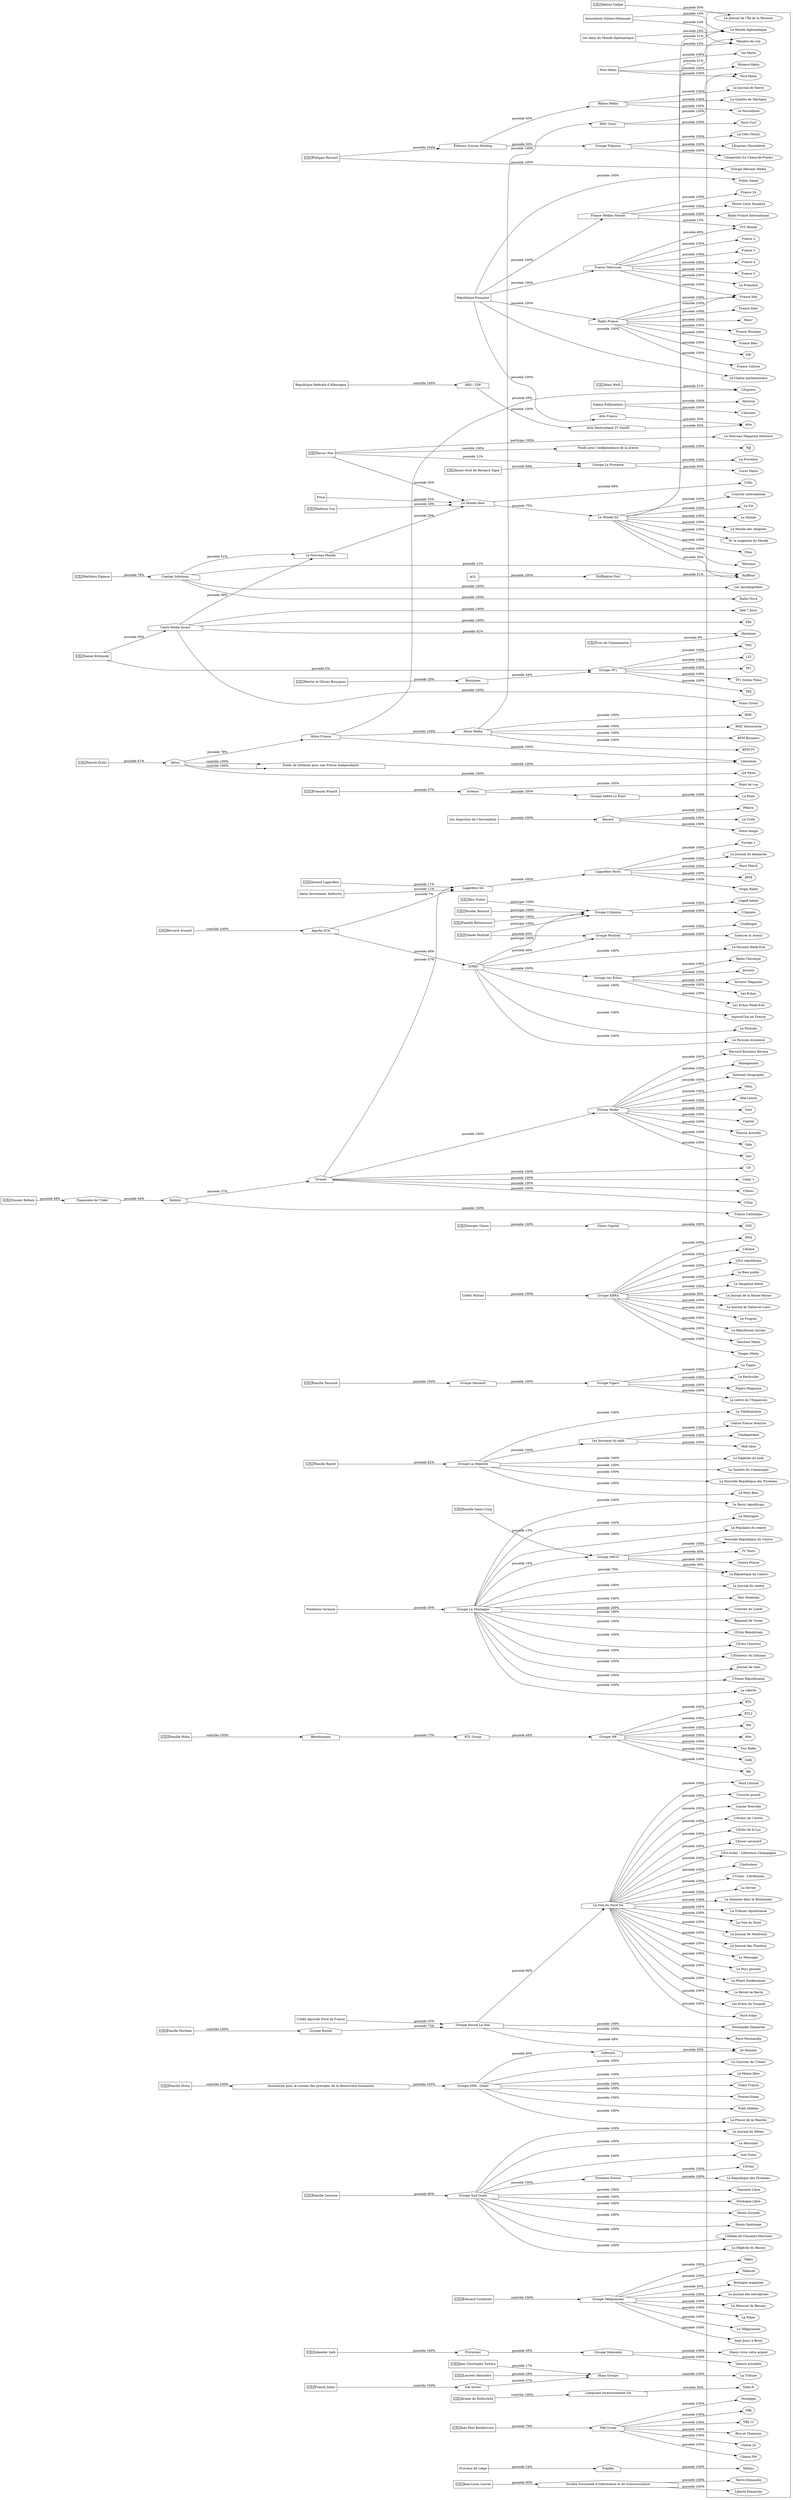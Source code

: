 digraph {
  rankdir=LR;
  subgraph roots {
    
      "abdoul-cadjee-305"[label="🧑‍💼Abdoul Cadjee" shape=box]
    
      "alain-weill-324"[label="🧑‍💼Alain Weill" shape=box]
    
      "aol-27"[label="AOL" shape=box]
    
      "ariane-de-rothschild-307"[label="🧑‍💼Ariane de Rothschild" shape=box]
    
      "arnaud-lagardere-67"[label="🧑‍💼Arnaud Lagardère" shape=box]
    
      "association-guenter-holzmann-34"[label="Association Günter-Holzmann" shape=box]
    
      "ayant-droit-de-bernard-tapie-276"[label="🧑‍💼Ayant droit de Bernard Tapie" shape=box]
    
      "bernard-arnault-42"[label="🧑‍💼Bernard Arnault" shape=box]
    
      "claude-perdriel-1"[label="🧑‍💼Claude Perdriel" shape=box]
    
      "credit-agricole-nord-de-france-172"[label="Crédit Agricole Nord de France" shape=box]
    
      "credit-mutuel-207"[label="Crédit Mutuel" shape=box]
    
      "daniel-kretinsky-92"[label="🧑‍💼Daniel Křetínský" shape=box]
    
      "edouard-coudurier-266"[label="🧑‍💼Édouard Coudurier" shape=box]
    
      "famille-baylet-241"[label="🧑‍💼Famille Baylet" shape=box]
    
      "famille-bettencourt-54"[label="🧑‍💼Famille Bettencourt" shape=box]
    
      "famille-dassault-35"[label="🧑‍💼Famille Dassault" shape=box]
    
      "famille-hurbain-171"[label="🧑‍💼Famille Hurbain" shape=box]
    
      "famille-hutin-170"[label="🧑‍💼Famille Hutin" shape=box]
    
      "famille-lemoine-252"[label="🧑‍💼Famille Lemoine" shape=box]
    
      "famille-mohn-102"[label="🧑‍💼Famille Mohn" shape=box]
    
      "famille-saint-cricq-221"[label="🧑‍💼Famille Saint-Cricq" shape=box]
    
      "fondation-varenne-220"[label="Fondation Varenne" shape=box]
    
      "franck-julien-314"[label="🧑‍💼Franck Julien" shape=box]
    
      "francois-pinault-95"[label="🧑‍💼François Pinault" shape=box]
    
      "georges-ghosn-117"[label="🧑‍💼Georges Ghosn" shape=box]
    
      "iskandar-safa-86"[label="🧑‍💼Iskandar Safa" shape=box]
    
      "jean-christophe-tortora-316"[label="🧑‍💼Jean Christophe Tortora" shape=box]
    
      "jean-louis-louvel-284"[label="🧑‍💼Jean-Louis Louvel" shape=box]
    
      "jean-paul-baudecroux-162"[label="🧑‍💼Jean-Paul Baudecroux" shape=box]
    
      "ken-fisher-326"[label="🧑‍💼Ken Fisher" shape=box]
    
      "laurent-alexandre-317"[label="🧑‍💼Laurent Alexandre" shape=box]
    
      "les-amis-du-monde-diplomatique-33"[label="Les Amis du Monde diplomatique" shape=box]
    
      "les-augustins-de-l-assomption-157"[label="Les Augustins de l’Assomption" shape=box]
    
      "madison-cox-323"[label="🧑‍💼Madison Cox" shape=box]
    
      "martin-et-olivier-bouygues-120"[label="🧑‍💼Martin et Olivier Bouygues" shape=box]
    
      "matthieu-pigasse-11"[label="🧑‍💼Matthieu Pigasse" shape=box]
    
      "nice-matin-328"[label="Nice-Matin" shape=box]
    
      "nicolas-beytout-55"[label="🧑‍💼Nicolas Beytout" shape=box]
    
      "patrick-drahi-56"[label="🧑‍💼Patrick Drahi" shape=box]
    
      "philippe-hersant-292"[label="🧑‍💼Philippe Hersant" shape=box]
    
      "prisa-9"[label="Prisa" shape=box]
    
      "province-de-liege-279"[label="Province de Liège" shape=box]
    
      "qatar-investment-authority-68"[label="Qatar Investment Authority" shape=box]
    
      "republique-federale-d-allemagne-129"[label="République fédérale d’Allemagne" shape=box]
    
      "republique-francaise-128"[label="République française" shape=box]
    
      "sophia-publications-2"[label="Sophia Publications" shape=box]
    
      "vincent-bollore-77"[label="🧑‍💼Vincent Bolloré" shape=box]
    
      "xavier-niel-10"[label="🧑‍💼Xavier Niel" shape=box]
    
      "yves-de-chaisemartin-91"[label="🧑‍💼Yves de Chaisemartin" shape=box]
    
  }

  
    "agache-sca-348"[label="Agache SCA" shape=house]
  
    "altice-57"[label="Altice" shape=house]
  
    "altice-france-58"[label="Altice France" shape=house]
  
    "altice-media-61"[label="Altice Média" shape=house]
  
    "ard-zdf-155"[label="ARD / ZDF" shape=house]
  
    "arte-deutschland-tv-gmbh-156"[label="Arte Deutschland TV GmbH" shape=house]
  
    "arte-france-136"[label="Arte France" shape=house]
  
    "artemis-96"[label="Artémis" shape=house]
  
    "association-pour-le-soutien-des-principes-de-la-democratie-humaniste-173"[label="Association pour le soutien des principes de la démocratie humaniste" shape=house]
  
    "bayard-158"[label="Bayard" shape=house]
  
    "bertelsmann-103"[label="Bertelsmann" shape=house]
  
    "bollore-79"[label="Bolloré" shape=house]
  
    "bouygues-121"[label="Bouygues" shape=house]
  
    "combat-solutions-12"[label="Combat Solutions" shape=house]
  
    "czech-media-invest-93"[label="Czech Media Invest" shape=house]
  
    "edi-invest-315"[label="Edi Invest" shape=house]
  
    "editions-suisses-holding-293"[label="Éditions Suisses Holding" shape=house]
  
    "financiere-de-l-odet-78"[label="Financière de l’Odet" shape=house]
  
    "fonds-de-dotation-pour-une-presse-independante-329"[label="Fonds de Dotation pour une Presse Indépendante" shape=house]
  
    "fonds-pour-l-independance-de-la-presse-342"[label="Fonds pour l&#39;indépendance de la presse" shape=house]
  
    "france-medias-monde-133"[label="France Médias Monde" shape=house]
  
    "france-television-134"[label="France Télévision" shape=house]
  
    "ghosn-capital-118"[label="Ghosn Capital" shape=house]
  
    "groupe-dassault-36"[label="Groupe Dassault" shape=house]
  
    "groupe-ebra-208"[label="Groupe EBRA" shape=house]
  
    "groupe-figaro-37"[label="Groupe Figaro" shape=house]
  
    "groupe-filanosa-295"[label="Groupe Filanosa" shape=house]
  
    "groupe-l-opinion-325"[label="Groupe L’Opinion" shape=house]
  
    "groupe-la-depeche-242"[label="Groupe La Dépêche" shape=house]
  
    "groupe-la-montagne-222"[label="Groupe La Montagne" shape=house]
  
    "groupe-la-provence-280"[label="Groupe La Provence" shape=house]
  
    "groupe-les-echos-48"[label="Groupe Les Échos" shape=house]
  
    "groupe-m6-110"[label="Groupe M6" shape=house]
  
    "groupe-nrco-237"[label="Groupe NRCO" shape=house]
  
    "groupe-perdriel-3"[label="Groupe Perdriel" shape=house]
  
    "groupe-rossel-183"[label="Groupe Rossel" shape=house]
  
    "groupe-rossel-la-voix-184"[label="Groupe Rossel La Voix" shape=house]
  
    "groupe-sebdo-le-point-97"[label="Groupe Sebdo-Le Point" shape=house]
  
    "groupe-sipa-ouest-174"[label="Groupe SIPA - Ouest" shape=house]
  
    "groupe-sud-ouest-253"[label="Groupe Sud Ouest" shape=house]
  
    "groupe-telegramme-267"[label="Groupe Télégramme" shape=house]
  
    "groupe-tf1-122"[label="Groupe TF1" shape=house]
  
    "groupe-valmonde-88"[label="Groupe Valmonde" shape=house]
  
    "hima-groupe-318"[label="Hima Groupe" shape=house]
  
    "huffington-post-28"[label="Huffington Post" shape=house]
  
    "la-voix-du-nord-sa-185"[label="La Voix du Nord SA" shape=house]
  
    "lagardere-news-70"[label="Lagardère News" shape=house]
  
    "lagardere-sa-69"[label="Lagardère SA" shape=house]
  
    "lampsane-investissement-sa-308"[label="Lampsane Investissement SA" shape=house]
  
    "le-monde-libre-14"[label="Le Monde libre" shape=house]
  
    "le-monde-sa-15"[label="Le Monde SA" shape=house]
  
    "le-nouveau-monde-13"[label="Le Nouveau Monde" shape=house]
  
    "les-journaux-du-midi-248"[label="Les Journaux du midi" shape=house]
  
    "lvmh-43"[label="LVMH" shape=house]
  
    "nrj-group-163"[label="NRJ Group" shape=house]
  
    "prisma-media-106"[label="Prisma Media" shape=house]
  
    "privinvest-87"[label="Privinvest" shape=house]
  
    "publifin-278"[label="Publifin" shape=house]
  
    "pyrenees-presse-263"[label="Pyrénées Presse" shape=house]
  
    "radio-france-135"[label="Radio France" shape=house]
  
    "rhone-media-296"[label="Rhône Média" shape=house]
  
    "rmc-story-327"[label="RMC Story" shape=house]
  
    "rtl-group-105"[label="RTL Group" shape=house]
  
    "societe-normande-d-information-et-de-communication-285"[label="Société Normande d’Information et de Communication" shape=house]
  
    "sofiouest-181"[label="Sofiouest" shape=house]
  
    "vivendi-81"[label="Vivendi" shape=house]
  

  subgraph clusterLeaves {
    
      "20-minutes-182"[label="20 Minutes"]
    
      "6ter-113"[label="6ter"]
    
      "arte-154"[label="Arte"]
    
      "aujourd-hui-en-france-47"[label="Aujourd’hui en France"]
    
      "bfm-business-65"[label="BFM Business"]
    
      "bfm-tv-62"[label="BFM TV"]
    
      "bretagne-magazine-275"[label="Bretagne magazine"]
    
      "c8-83"[label="C8"]
    
      "canal-82"[label="Canal +"]
    
      "capital-107"[label="Capital"]
    
      "centre-presse-239"[label="Centre Presse"]
    
      "centre-presse-aveyron-251"[label="Centre Presse Aveyron"]
    
      "challenges-6"[label="Challenges"]
    
      "charente-libre-255"[label="Charente Libre"]
    
      "cherie-25-165"[label="Chérie 25"]
    
      "cherie-fm-168"[label="Chérie FM"]
    
      "cnews-84"[label="CNews"]
    
      "corse-matin-282"[label="Corse Matin"]
    
      "courrier-du-loiret-229"[label="Courrier du Loiret"]
    
      "courrier-international-21"[label="Courrier international"]
    
      "courrier-picard-189"[label="Courrier picard"]
    
      "cstar-85"[label="CStar"]
    
      "dna-211"[label="DNA"]
    
      "dordogne-libre-256"[label="Dordogne Libre"]
    
      "elle-321"[label="Elle"]
    
      "europe-1-74"[label="Europe 1"]
    
      "femme-actuelle-338"[label="Femme Actuelle"]
    
      "figaro-magazine-39"[label="Figaro Magazine"]
    
      "fip-150"[label="FIP"]
    
      "franc-tireur-346"[label="Franc-Tireur"]
    
      "france-2-141"[label="France 2"]
    
      "france-24-139"[label="France 24"]
    
      "france-3-142"[label="France 3"]
    
      "france-4-144"[label="France 4"]
    
      "france-5-143"[label="France 5"]
    
      "france-bleu-151"[label="France Bleu"]
    
      "france-catholique-345"[label="France Catholique"]
    
      "france-culture-149"[label="France Culture"]
    
      "france-info-152"[label="France Info"]
    
      "france-inter-147"[label="France Inter"]
    
      "france-musique-148"[label="France Musique"]
    
      "fun-radio-116"[label="Fun Radio"]
    
      "gala-336"[label="Gala"]
    
      "geo-340"[label="Geo"]
    
      "groupe-hersant-media-294"[label="Groupe Hersant Média"]
    
      "gulli-73"[label="Gulli"]
    
      "harvard-business-review-109"[label="Harvard Business Review"]
    
      "haute-gironde-258"[label="Haute Gironde"]
    
      "haute-saintonge-257"[label="Haute Saintonge"]
    
      "havre-dimanche-290"[label="Havre Dimanche"]
    
      "historia-5"[label="Historia"]
    
      "huffpost-26"[label="HuffPost"]
    
      "i24-news-320"[label="i24 News"]
    
      "investir-50"[label="Investir"]
    
      "investir-magazine-51"[label="Investir Magazine"]
    
      "journal-de-gien-235"[label="Journal de Gien"]
    
      "l-agefi-hebdo-101"[label="L’Agefi hebdo"]
    
      "l-aisne-nouvelle-190"[label="L’aisne Nouvelle"]
    
      "l-alsace-213"[label="L’Alsace"]
    
      "l-avenir-de-l-artois-193"[label="L’Avenir de l’Artois"]
    
      "l-echo-charitois-232"[label="L’Echo Charitois"]
    
      "l-echo-de-la-lys-206"[label="L’Echo de la Lys"]
    
      "l-echo-republicain-228"[label="L’Echo Républicain"]
    
      "l-eclair-265"[label="L’Eclair"]
    
      "l-eclaireur-du-gatinais-230"[label="L’Eclaireur du Gâtinais"]
    
      "l-essor-savoyard-197"[label="L’Essor savoyard"]
    
      "l-est-republicain-209"[label="L’Est républicain"]
    
      "l-est-eclair-liberation-champagne-192"[label="L’Est-éclair - Libération Champagne"]
    
      "l-express-59"[label="L’Express"]
    
      "l-express-neuchatel-298"[label="L’Express (Neuchâtel)"]
    
      "l-hebdo-de-charente-maritime-260"[label="L’Hebdo de Charente-Maritime"]
    
      "l-histoire-4"[label="L’histoire"]
    
      "l-impartial-la-chaux-de-fonds-299"[label="L’Impartial (La Chaux-de-Fonds)"]
    
      "l-independant-250"[label="L’Indépendant"]
    
      "l-indicateur-205"[label="L’indicateur"]
    
      "l-obs-16"[label="L’Obs"]
    
      "l-opinion-8"[label="L’Opinion"]
    
      "l-union-l-ardennais-191"[label="L’Union - L’Ardennais"]
    
      "l-yonne-republicaine-227"[label="L’Yonne Républicaine"]
    
      "la-chaine-parlementaire-131"[label="La Chaîne parlementaire"]
    
      "la-cote-nyon-297"[label="La Côte (Nyon)"]
    
      "la-croix-159"[label="La Croix"]
    
      "la-depeche-du-bassin-261"[label="La Dépêche du Bassin"]
    
      "la-depeche-du-midi-243"[label="La Dépêche du midi"]
    
      "la-gazette-de-martigny-301"[label="La Gazette de Martigny"]
    
      "la-gazette-du-comminges-247"[label="La Gazette du Comminges"]
    
      "la-lettre-de-l-expansion-41"[label="La Lettre de l’Expansion"]
    
      "la-liberte-234"[label="La Liberté"]
    
      "la-montagne-223"[label="La Montagne"]
    
      "la-nouvelle-republique-des-pyrenees-245"[label="La Nouvelle République des Pyrénées"]
    
      "la-premiere-344"[label="La Première"]
    
      "la-presse-de-la-manche-179"[label="La Presse de la Manche"]
    
      "la-provence-283"[label="La Provence"]
    
      "la-republique-des-pyrenees-264"[label="La République des Pyrénées"]
    
      "la-republique-du-centre-236"[label="La République du Centre"]
    
      "la-savoie-200"[label="La Savoie"]
    
      "la-semaine-dans-le-boulonnais-202"[label="La Semaine dans le Boulonnais"]
    
      "la-tribune-319"[label="La Tribune"]
    
      "la-tribune-republicaine-199"[label="La Tribune républicaine"]
    
      "la-vie-23"[label="La Vie"]
    
      "la-voix-du-nord-186"[label="La Voix du Nord"]
    
      "lci-125"[label="LCI"]
    
      "le-berry-republicain-226"[label="Le Berry républicain"]
    
      "le-bien-public-214"[label="Le Bien public"]
    
      "le-courrier-de-l-ouest-176"[label="Le Courrier de l’Ouest"]
    
      "le-dauphine-libere-217"[label="Le Dauphiné libéré"]
    
      "le-figaro-38"[label="Le Figaro"]
    
      "le-journal-de-l-ile-de-la-reunion-306"[label="Le Journal de l’Île de la Réunion"]
    
      "le-journal-de-la-haute-marne-219"[label="Le Journal de la Haute-Marne"]
    
      "le-journal-de-montreuil-204"[label="Le Journal de Montreuil"]
    
      "le-journal-de-saone-et-loire-215"[label="Le Journal de Saône-et-Loire"]
    
      "le-journal-de-sierre-302"[label="Le Journal de Sierre"]
    
      "le-journal-des-entreprises-274"[label="Le Journal des entreprises"]
    
      "le-journal-des-flandres-195"[label="Le Journal des Flandres"]
    
      "le-journal-du-centre-225"[label="Le Journal du centre"]
    
      "le-journal-du-dimanche-71"[label="Le Journal du dimanche"]
    
      "le-journal-du-medoc-262"[label="Le Journal du Médoc"]
    
      "le-maine-libre-177"[label="Le Maine libre"]
    
      "le-mensuel-de-rennes-272"[label="Le Mensuel de Rennes"]
    
      "le-messager-196"[label="Le Messager"]
    
      "le-monde-19"[label="Le Monde"]
    
      "le-monde-des-religions-22"[label="Le Monde des religions"]
    
      "le-monde-diplomatique-24"[label="Le Monde diplomatique"]
    
      "le-nouveau-magazine-litteraire-322"[label="Le Nouveau Magazine littéraire"]
    
      "le-nouvelliste-300"[label="Le Nouvelliste"]
    
      "le-parisien-44"[label="Le Parisien"]
    
      "le-parisien-economie-46"[label="Le Parisien économie"]
    
      "le-parisien-week-end-45"[label="Le Parisien Week-End"]
    
      "le-particulier-40"[label="Le Particulier"]
    
      "le-pays-gessien-198"[label="Le Pays gessien"]
    
      "le-petit-bleu-244"[label="Le Petit Bleu"]
    
      "le-phare-dunkerquois-201"[label="Le Phare Dunkerquois"]
    
      "le-poher-269"[label="Le Poher"]
    
      "le-point-100"[label="Le Point"]
    
      "le-populaire-du-centre-224"[label="Le Populaire du centre"]
    
      "le-progres-216"[label="Le Progrès"]
    
      "le-republicain-lorrain-210"[label="Le Républicain lorrain"]
    
      "le-resistant-259"[label="Le Résistant"]
    
      "le-reveil-de-berck-203"[label="Le Réveil de Berck"]
    
      "le-telegramme-268"[label="Le Télégramme"]
    
      "le-villefranchois-246"[label="Le Villefranchois"]
    
      "les-echos-49"[label="Les Échos"]
    
      "les-echos-du-touquet-194"[label="Les Echos du Touquet"]
    
      "les-echos-week-end-52"[label="Les Échos Week-End"]
    
      "les-inrockuptibles-31"[label="Les Inrockuptibles"]
    
      "liberation-60"[label="Libération"]
    
      "liberte-dimanche-289"[label="Liberté Dimanche"]
    
      "m-le-magazine-du-monde-18"[label="M, le magazine du Monde"]
    
      "m6-111"[label="M6"]
    
      "management-108"[label="Management"]
    
      "maniere-de-voir-25"[label="Manière de voir"]
    
      "marianne-94"[label="Marianne"]
    
      "midi-libre-249"[label="Midi libre"]
    
      "mieux-vivre-votre-argent-90"[label="Mieux vivre votre argent"]
    
      "monaco-matin-333"[label="Monaco-Matin"]
    
      "monte-carlo-doualiya-137"[label="Monte Carlo Doualiya"]
    
      "mouv-153"[label="Mouv’"]
    
      "national-geographic-339"[label="National Geographic"]
    
      "neon-347"[label="Néon"]
    
      "nethys-277"[label="Nethys"]
    
      "nice-matin-281"[label="Nice-Matin"]
    
      "njj-334"[label="NJJ"]
    
      "nord-eclair-187"[label="Nord éclair"]
    
      "nord-littoral-188"[label="Nord Littoral"]
    
      "normandie-dimanche-291"[label="Normandie Dimanche"]
    
      "nostalgie-169"[label="Nostalgie"]
    
      "notre-temps-161"[label="Notre temps"]
    
      "nouvelle-republique-du-centre-238"[label="Nouvelle République du Centre"]
    
      "nrj-166"[label="NRJ"]
    
      "nrj-12-164"[label="NRJ 12"]
    
      "ouest-france-175"[label="Ouest France"]
    
      "paris-match-72"[label="Paris Match"]
    
      "paris-normandie-286"[label="Paris-Normandie"]
    
      "paris-turf-341"[label="Paris-Turf"]
    
      "pays-roannais-233"[label="Pays Roannais"]
    
      "pelerin-160"[label="Pèlerin"]
    
      "point-de-vue-99"[label="Point de vue"]
    
      "presse-ocean-178"[label="Presse-Océan"]
    
      "prier-17"[label="Prier"]
    
      "publi-hebdos-180"[label="Publi Hebdos"]
    
      "public-senat-132"[label="Public Sénat"]
    
      "radio-classique-53"[label="Radio Classique"]
    
      "radio-france-international-138"[label="Radio France International"]
    
      "radio-nova-30"[label="Radio Nova"]
    
      "regional-de-cosne-231"[label="Régional de Cosne"]
    
      "rfm-75"[label="RFM"]
    
      "rire-et-chansons-167"[label="Rire et Chansons"]
    
      "rmc-64"[label="RMC"]
    
      "rmc-decouverte-63"[label="RMC Découverte"]
    
      "rtl-114"[label="RTL"]
    
      "rtl2-115"[label="RTL2"]
    
      "sciences-and-avenir-7"[label="Sciences &amp; Avenir"]
    
      "sept-jours-a-brest-273"[label="Sept Jours à Brest"]
    
      "slate-fr-309"[label="Slate.fr"]
    
      "sud-ouest-254"[label="Sud Ouest"]
    
      "tebeo-270"[label="Tébéo"]
    
      "tebesud-271"[label="Tébésud"]
    
      "tele-7-jours-343"[label="Télé 7 Jours"]
    
      "tele-loisirs-335"[label="Télé-Loisirs"]
    
      "telerama-20"[label="Télérama"]
    
      "tf1-123"[label="TF1"]
    
      "tf1-series-films-126"[label="TF1 Séries Films"]
    
      "tfx-124"[label="TFX"]
    
      "tmc-127"[label="TMC"]
    
      "tv-tours-240"[label="TV Tours"]
    
      "tv5-monde-140"[label="TV5 Monde"]
    
      "valeurs-actuelles-89"[label="Valeurs actuelles"]
    
      "var-matin-332"[label="Var-Matin"]
    
      "vaucluse-matin-218"[label="Vaucluse Matin"]
    
      "virgin-radio-76"[label="Virgin Radio"]
    
      "voici-337"[label="Voici"]
    
      "vosges-matin-212"[label="Vosges Matin"]
    
      "vsd-119"[label="VSD"]
    
      "w9-112"[label="W9"]
    
  }

  
    "claude-perdriel-1" -> "groupe-perdriel-3" [
      label="possède 60%"
    ]
  
    "claude-perdriel-1" -> "groupe-l-opinion-325" [
      label="participe 100%"
    ]
  
    "sophia-publications-2" -> "historia-5" [
      label="possède 100%"
    ]
  
    "sophia-publications-2" -> "l-histoire-4" [
      label="possède 100%"
    ]
  
    "groupe-perdriel-3" -> "challenges-6" [
      label="possède 100%"
    ]
  
    "groupe-perdriel-3" -> "sciences-and-avenir-7" [
      label="possède 100%"
    ]
  
    "prisa-9" -> "le-monde-libre-14" [
      label="possède 20%"
    ]
  
    "xavier-niel-10" -> "groupe-la-provence-280" [
      label="possède 11%"
    ]
  
    "xavier-niel-10" -> "le-monde-libre-14" [
      label="possède 26%"
    ]
  
    "xavier-niel-10" -> "le-nouveau-magazine-litteraire-322" [
      label="participe 100%"
    ]
  
    "xavier-niel-10" -> "fonds-pour-l-independance-de-la-presse-342" [
      label="contrôle 100%"
    ]
  
    "fonds-pour-l-independance-de-la-presse-342" -> "njj-334" [
      label="possède 100%"
    ]
  
    "matthieu-pigasse-11" -> "combat-solutions-12" [
      label="possède 78%"
    ]
  
    "combat-solutions-12" -> "huffpost-26" [
      label="possède 11%"
    ]
  
    "combat-solutions-12" -> "le-nouveau-monde-13" [
      label="possède 51%"
    ]
  
    "combat-solutions-12" -> "les-inrockuptibles-31" [
      label="possède 100%"
    ]
  
    "combat-solutions-12" -> "radio-nova-30" [
      label="possède 100%"
    ]
  
    "le-nouveau-monde-13" -> "le-monde-libre-14" [
      label="possède 26%"
    ]
  
    "le-monde-libre-14" -> "l-obs-16" [
      label="possède 99%"
    ]
  
    "le-monde-libre-14" -> "le-monde-sa-15" [
      label="possède 75%"
    ]
  
    "le-monde-sa-15" -> "courrier-international-21" [
      label="possède 100%"
    ]
  
    "le-monde-sa-15" -> "huffpost-26" [
      label="possède 34%"
    ]
  
    "le-monde-sa-15" -> "la-vie-23" [
      label="possède 100%"
    ]
  
    "le-monde-sa-15" -> "le-monde-19" [
      label="possède 100%"
    ]
  
    "le-monde-sa-15" -> "le-monde-des-religions-22" [
      label="possède 100%"
    ]
  
    "le-monde-sa-15" -> "le-monde-diplomatique-24" [
      label="possède 51%"
    ]
  
    "le-monde-sa-15" -> "m-le-magazine-du-monde-18" [
      label="possède 100%"
    ]
  
    "le-monde-sa-15" -> "maniere-de-voir-25" [
      label="possède 51%"
    ]
  
    "le-monde-sa-15" -> "prier-17" [
      label="possède 100%"
    ]
  
    "le-monde-sa-15" -> "telerama-20" [
      label="possède 100%"
    ]
  
    "aol-27" -> "huffington-post-28" [
      label="possède 100%"
    ]
  
    "huffington-post-28" -> "huffpost-26" [
      label="possède 51%"
    ]
  
    "les-amis-du-monde-diplomatique-33" -> "le-monde-diplomatique-24" [
      label="possède 24%"
    ]
  
    "les-amis-du-monde-diplomatique-33" -> "maniere-de-voir-25" [
      label="possède 24%"
    ]
  
    "association-guenter-holzmann-34" -> "le-monde-diplomatique-24" [
      label="possède 24%"
    ]
  
    "association-guenter-holzmann-34" -> "maniere-de-voir-25" [
      label="possède 24%"
    ]
  
    "famille-dassault-35" -> "groupe-dassault-36" [
      label="possède 100%"
    ]
  
    "groupe-dassault-36" -> "groupe-figaro-37" [
      label="possède 100%"
    ]
  
    "groupe-figaro-37" -> "figaro-magazine-39" [
      label="possède 100%"
    ]
  
    "groupe-figaro-37" -> "la-lettre-de-l-expansion-41" [
      label="possède 100%"
    ]
  
    "groupe-figaro-37" -> "le-figaro-38" [
      label="possède 100%"
    ]
  
    "groupe-figaro-37" -> "le-particulier-40" [
      label="possède 100%"
    ]
  
    "bernard-arnault-42" -> "agache-sca-348" [
      label="contrôle 100%"
    ]
  
    "agache-sca-348" -> "lvmh-43" [
      label="possède 48%"
    ]
  
    "lvmh-43" -> "groupe-perdriel-3" [
      label="possède 40%"
    ]
  
    "lvmh-43" -> "aujourd-hui-en-france-47" [
      label="possède 100%"
    ]
  
    "lvmh-43" -> "groupe-les-echos-48" [
      label="possède 100%"
    ]
  
    "lvmh-43" -> "groupe-l-opinion-325" [
      label="participe 100%"
    ]
  
    "lvmh-43" -> "le-parisien-44" [
      label="possède 100%"
    ]
  
    "lvmh-43" -> "le-parisien-economie-46" [
      label="possède 100%"
    ]
  
    "lvmh-43" -> "le-parisien-week-end-45" [
      label="possède 100%"
    ]
  
    "groupe-les-echos-48" -> "investir-50" [
      label="possède 100%"
    ]
  
    "groupe-les-echos-48" -> "investir-magazine-51" [
      label="possède 100%"
    ]
  
    "groupe-les-echos-48" -> "les-echos-49" [
      label="possède 100%"
    ]
  
    "groupe-les-echos-48" -> "les-echos-week-end-52" [
      label="possède 100%"
    ]
  
    "groupe-les-echos-48" -> "radio-classique-53" [
      label="possède 100%"
    ]
  
    "famille-bettencourt-54" -> "groupe-l-opinion-325" [
      label="participe 100%"
    ]
  
    "nicolas-beytout-55" -> "groupe-l-opinion-325" [
      label="participe 100%"
    ]
  
    "patrick-drahi-56" -> "altice-57" [
      label="possède 61%"
    ]
  
    "altice-57" -> "altice-france-58" [
      label="possède 78%"
    ]
  
    "altice-57" -> "i24-news-320" [
      label="possède 100%"
    ]
  
    "altice-france-58" -> "l-express-59" [
      label="possède 49%"
    ]
  
    "altice-france-58" -> "liberation-60" [
      label="possède 100%"
    ]
  
    "altice-france-58" -> "altice-media-61" [
      label="possède 100%"
    ]
  
    "altice-57" -> "fonds-de-dotation-pour-une-presse-independante-329" [
      label="contrôle 100%"
    ]
  
    "altice-57" -> "fonds-de-dotation-pour-une-presse-independante-329" [
      label="contrôle 100%"
    ]
  
    "fonds-de-dotation-pour-une-presse-independante-329" -> "liberation-60" [
      label="contrôle 100%"
    ]
  
    "altice-media-61" -> "bfm-business-65" [
      label="possède 100%"
    ]
  
    "altice-media-61" -> "bfm-tv-62" [
      label="possède 100%"
    ]
  
    "altice-media-61" -> "rmc-story-327" [
      label="possède 100%"
    ]
  
    "altice-media-61" -> "rmc-64" [
      label="possède 100%"
    ]
  
    "altice-media-61" -> "rmc-decouverte-63" [
      label="possède 100%"
    ]
  
    "arnaud-lagardere-67" -> "lagardere-sa-69" [
      label="possède 11%"
    ]
  
    "qatar-investment-authority-68" -> "lagardere-sa-69" [
      label="possède 11%"
    ]
  
    "lagardere-sa-69" -> "lagardere-news-70" [
      label="possède 100%"
    ]
  
    "vivendi-81" -> "lagardere-sa-69" [
      label="possède 57%"
    ]
  
    "agache-sca-348" -> "lagardere-sa-69" [
      label="possède 7%"
    ]
  
    "lagardere-news-70" -> "europe-1-74" [
      label="possède 100%"
    ]
  
    "lagardere-news-70" -> "le-journal-du-dimanche-71" [
      label="possède 100%"
    ]
  
    "lagardere-news-70" -> "paris-match-72" [
      label="possède 100%"
    ]
  
    "lagardere-news-70" -> "rfm-75" [
      label="possède 100%"
    ]
  
    "lagardere-news-70" -> "virgin-radio-76" [
      label="possède 100%"
    ]
  
    "vincent-bollore-77" -> "financiere-de-l-odet-78" [
      label="possède 49%"
    ]
  
    "financiere-de-l-odet-78" -> "bollore-79" [
      label="possède 64%"
    ]
  
    "bollore-79" -> "vivendi-81" [
      label="possède 27%"
    ]
  
    "bollore-79" -> "france-catholique-345" [
      label="possède 100%"
    ]
  
    "vivendi-81" -> "c8-83" [
      label="possède 100%"
    ]
  
    "vivendi-81" -> "canal-82" [
      label="possède 100%"
    ]
  
    "vivendi-81" -> "cnews-84" [
      label="possède 100%"
    ]
  
    "vivendi-81" -> "cstar-85" [
      label="possède 100%"
    ]
  
    "iskandar-safa-86" -> "privinvest-87" [
      label="possède 100%"
    ]
  
    "privinvest-87" -> "groupe-valmonde-88" [
      label="possède 50%"
    ]
  
    "groupe-valmonde-88" -> "mieux-vivre-votre-argent-90" [
      label="possède 100%"
    ]
  
    "groupe-valmonde-88" -> "valeurs-actuelles-89" [
      label="possède 100%"
    ]
  
    "yves-de-chaisemartin-91" -> "marianne-94" [
      label="possède 9%"
    ]
  
    "daniel-kretinsky-92" -> "czech-media-invest-93" [
      label="possède 50%"
    ]
  
    "daniel-kretinsky-92" -> "groupe-tf1-122" [
      label="possède 5%"
    ]
  
    "czech-media-invest-93" -> "elle-321" [
      label="possède 100%"
    ]
  
    "czech-media-invest-93" -> "le-nouveau-monde-13" [
      label="possède 49%"
    ]
  
    "czech-media-invest-93" -> "marianne-94" [
      label="possède 91%"
    ]
  
    "francois-pinault-95" -> "artemis-96" [
      label="possède 57%"
    ]
  
    "artemis-96" -> "groupe-sebdo-le-point-97" [
      label="possède 100%"
    ]
  
    "artemis-96" -> "point-de-vue-99" [
      label="possède 100%"
    ]
  
    "groupe-sebdo-le-point-97" -> "le-point-100" [
      label="possède 100%"
    ]
  
    "famille-mohn-102" -> "bertelsmann-103" [
      label="contrôle 100%"
    ]
  
    "bertelsmann-103" -> "rtl-group-105" [
      label="possède 75%"
    ]
  
    "rtl-group-105" -> "groupe-m6-110" [
      label="possède 48%"
    ]
  
    "prisma-media-106" -> "capital-107" [
      label="possède 100%"
    ]
  
    "prisma-media-106" -> "harvard-business-review-109" [
      label="possède 100%"
    ]
  
    "prisma-media-106" -> "management-108" [
      label="possède 100%"
    ]
  
    "prisma-media-106" -> "tele-loisirs-335" [
      label="possède 100%"
    ]
  
    "prisma-media-106" -> "gala-336" [
      label="possède 100%"
    ]
  
    "prisma-media-106" -> "voici-337" [
      label="possède 100%"
    ]
  
    "prisma-media-106" -> "femme-actuelle-338" [
      label="possède 100%"
    ]
  
    "prisma-media-106" -> "national-geographic-339" [
      label="possède 100%"
    ]
  
    "prisma-media-106" -> "geo-340" [
      label="possède 100%"
    ]
  
    "prisma-media-106" -> "neon-347" [
      label="possède 100%"
    ]
  
    "groupe-m6-110" -> "6ter-113" [
      label="possède 100%"
    ]
  
    "groupe-m6-110" -> "fun-radio-116" [
      label="possède 100%"
    ]
  
    "groupe-m6-110" -> "gulli-73" [
      label="possède 100%"
    ]
  
    "groupe-m6-110" -> "m6-111" [
      label="possède 100%"
    ]
  
    "groupe-m6-110" -> "rtl-114" [
      label="possède 100%"
    ]
  
    "groupe-m6-110" -> "rtl2-115" [
      label="possède 100%"
    ]
  
    "groupe-m6-110" -> "w9-112" [
      label="possède 100%"
    ]
  
    "georges-ghosn-117" -> "ghosn-capital-118" [
      label="possède 100%"
    ]
  
    "ghosn-capital-118" -> "vsd-119" [
      label="possède 100%"
    ]
  
    "martin-et-olivier-bouygues-120" -> "bouygues-121" [
      label="possède 20%"
    ]
  
    "bouygues-121" -> "groupe-tf1-122" [
      label="possède 44%"
    ]
  
    "groupe-tf1-122" -> "lci-125" [
      label="possède 100%"
    ]
  
    "groupe-tf1-122" -> "tf1-123" [
      label="possède 100%"
    ]
  
    "groupe-tf1-122" -> "tf1-series-films-126" [
      label="possède 100%"
    ]
  
    "groupe-tf1-122" -> "tfx-124" [
      label="possède 100%"
    ]
  
    "groupe-tf1-122" -> "tmc-127" [
      label="possède 100%"
    ]
  
    "republique-francaise-128" -> "arte-france-136" [
      label="possède 100%"
    ]
  
    "republique-francaise-128" -> "france-medias-monde-133" [
      label="possède 100%"
    ]
  
    "republique-francaise-128" -> "france-television-134" [
      label="possède 100%"
    ]
  
    "republique-francaise-128" -> "la-chaine-parlementaire-131" [
      label="possède 100%"
    ]
  
    "republique-francaise-128" -> "public-senat-132" [
      label="possède 100%"
    ]
  
    "republique-francaise-128" -> "radio-france-135" [
      label="possède 100%"
    ]
  
    "republique-federale-d-allemagne-129" -> "ard-zdf-155" [
      label="contrôle 100%"
    ]
  
    "france-medias-monde-133" -> "france-24-139" [
      label="possède 100%"
    ]
  
    "france-medias-monde-133" -> "monte-carlo-doualiya-137" [
      label="possède 100%"
    ]
  
    "france-medias-monde-133" -> "radio-france-international-138" [
      label="possède 100%"
    ]
  
    "france-medias-monde-133" -> "tv5-monde-140" [
      label="possède 13%"
    ]
  
    "france-television-134" -> "france-2-141" [
      label="possède 100%"
    ]
  
    "france-television-134" -> "la-premiere-344" [
      label="possède 100%"
    ]
  
    "france-television-134" -> "france-3-142" [
      label="possède 100%"
    ]
  
    "france-television-134" -> "france-4-144" [
      label="possède 100%"
    ]
  
    "france-television-134" -> "france-5-143" [
      label="possède 100%"
    ]
  
    "france-television-134" -> "france-info-152" [
      label="contrôle 100%"
    ]
  
    "france-television-134" -> "tv5-monde-140" [
      label="possède 49%"
    ]
  
    "radio-france-135" -> "fip-150" [
      label="possède 100%"
    ]
  
    "radio-france-135" -> "france-bleu-151" [
      label="possède 100%"
    ]
  
    "radio-france-135" -> "france-culture-149" [
      label="possède 100%"
    ]
  
    "radio-france-135" -> "france-info-152" [
      label="contrôle 100%"
    ]
  
    "radio-france-135" -> "france-info-152" [
      label="possède 100%"
    ]
  
    "radio-france-135" -> "france-inter-147" [
      label="possède 100%"
    ]
  
    "radio-france-135" -> "france-musique-148" [
      label="possède 100%"
    ]
  
    "radio-france-135" -> "mouv-153" [
      label="possède 100%"
    ]
  
    "arte-france-136" -> "arte-154" [
      label="possède 50%"
    ]
  
    "ard-zdf-155" -> "arte-deutschland-tv-gmbh-156" [
      label="possède 100%"
    ]
  
    "arte-deutschland-tv-gmbh-156" -> "arte-154" [
      label="possède 50%"
    ]
  
    "les-augustins-de-l-assomption-157" -> "bayard-158" [
      label="possède 100%"
    ]
  
    "bayard-158" -> "la-croix-159" [
      label="possède 100%"
    ]
  
    "bayard-158" -> "notre-temps-161" [
      label="possède 100%"
    ]
  
    "bayard-158" -> "pelerin-160" [
      label="possède 100%"
    ]
  
    "jean-paul-baudecroux-162" -> "nrj-group-163" [
      label="possède 79%"
    ]
  
    "nrj-group-163" -> "cherie-25-165" [
      label="possède 100%"
    ]
  
    "nrj-group-163" -> "cherie-fm-168" [
      label="possède 100%"
    ]
  
    "nrj-group-163" -> "nostalgie-169" [
      label="possède 100%"
    ]
  
    "nrj-group-163" -> "nrj-166" [
      label="possède 100%"
    ]
  
    "nrj-group-163" -> "nrj-12-164" [
      label="possède 100%"
    ]
  
    "nrj-group-163" -> "rire-et-chansons-167" [
      label="possède 100%"
    ]
  
    "famille-hutin-170" -> "association-pour-le-soutien-des-principes-de-la-democratie-humaniste-173" [
      label="contrôle 100%"
    ]
  
    "famille-hurbain-171" -> "groupe-rossel-183" [
      label="contrôle 100%"
    ]
  
    "credit-agricole-nord-de-france-172" -> "groupe-rossel-la-voix-184" [
      label="possède 25%"
    ]
  
    "association-pour-le-soutien-des-principes-de-la-democratie-humaniste-173" -> "groupe-sipa-ouest-174" [
      label="possède 100%"
    ]
  
    "groupe-sipa-ouest-174" -> "la-presse-de-la-manche-179" [
      label="possède 100%"
    ]
  
    "groupe-sipa-ouest-174" -> "le-courrier-de-l-ouest-176" [
      label="possède 100%"
    ]
  
    "groupe-sipa-ouest-174" -> "le-maine-libre-177" [
      label="possède 100%"
    ]
  
    "groupe-sipa-ouest-174" -> "ouest-france-175" [
      label="possède 100%"
    ]
  
    "groupe-sipa-ouest-174" -> "presse-ocean-178" [
      label="possède 100%"
    ]
  
    "groupe-sipa-ouest-174" -> "publi-hebdos-180" [
      label="possède 100%"
    ]
  
    "groupe-sipa-ouest-174" -> "sofiouest-181" [
      label="possède 40%"
    ]
  
    "sofiouest-181" -> "20-minutes-182" [
      label="possède 50%"
    ]
  
    "groupe-rossel-183" -> "groupe-rossel-la-voix-184" [
      label="possède 73%"
    ]
  
    "groupe-rossel-la-voix-184" -> "20-minutes-182" [
      label="possède 49%"
    ]
  
    "groupe-rossel-la-voix-184" -> "la-voix-du-nord-sa-185" [
      label="possède 96%"
    ]
  
    "la-voix-du-nord-sa-185" -> "courrier-picard-189" [
      label="possède 100%"
    ]
  
    "la-voix-du-nord-sa-185" -> "l-aisne-nouvelle-190" [
      label="possède 100%"
    ]
  
    "la-voix-du-nord-sa-185" -> "l-avenir-de-l-artois-193" [
      label="possède 100%"
    ]
  
    "la-voix-du-nord-sa-185" -> "l-echo-de-la-lys-206" [
      label="possède 100%"
    ]
  
    "la-voix-du-nord-sa-185" -> "l-essor-savoyard-197" [
      label="possède 100%"
    ]
  
    "la-voix-du-nord-sa-185" -> "l-est-eclair-liberation-champagne-192" [
      label="possède 100%"
    ]
  
    "la-voix-du-nord-sa-185" -> "l-indicateur-205" [
      label="possède 100%"
    ]
  
    "la-voix-du-nord-sa-185" -> "l-union-l-ardennais-191" [
      label="possède 100%"
    ]
  
    "la-voix-du-nord-sa-185" -> "la-savoie-200" [
      label="possède 100%"
    ]
  
    "la-voix-du-nord-sa-185" -> "la-semaine-dans-le-boulonnais-202" [
      label="possède 100%"
    ]
  
    "la-voix-du-nord-sa-185" -> "la-tribune-republicaine-199" [
      label="possède 100%"
    ]
  
    "la-voix-du-nord-sa-185" -> "la-voix-du-nord-186" [
      label="possède 100%"
    ]
  
    "la-voix-du-nord-sa-185" -> "le-journal-de-montreuil-204" [
      label="possède 100%"
    ]
  
    "la-voix-du-nord-sa-185" -> "le-journal-des-flandres-195" [
      label="possède 100%"
    ]
  
    "la-voix-du-nord-sa-185" -> "le-messager-196" [
      label="possède 100%"
    ]
  
    "la-voix-du-nord-sa-185" -> "le-pays-gessien-198" [
      label="possède 100%"
    ]
  
    "la-voix-du-nord-sa-185" -> "le-phare-dunkerquois-201" [
      label="possède 100%"
    ]
  
    "la-voix-du-nord-sa-185" -> "le-reveil-de-berck-203" [
      label="possède 100%"
    ]
  
    "la-voix-du-nord-sa-185" -> "les-echos-du-touquet-194" [
      label="possède 100%"
    ]
  
    "la-voix-du-nord-sa-185" -> "nord-eclair-187" [
      label="possède 100%"
    ]
  
    "la-voix-du-nord-sa-185" -> "nord-littoral-188" [
      label="possède 100%"
    ]
  
    "credit-mutuel-207" -> "groupe-ebra-208" [
      label="possède 100%"
    ]
  
    "groupe-ebra-208" -> "dna-211" [
      label="possède 100%"
    ]
  
    "groupe-ebra-208" -> "l-alsace-213" [
      label="possède 100%"
    ]
  
    "groupe-ebra-208" -> "l-est-republicain-209" [
      label="possède 100%"
    ]
  
    "groupe-ebra-208" -> "le-bien-public-214" [
      label="possède 100%"
    ]
  
    "groupe-ebra-208" -> "le-dauphine-libere-217" [
      label="possède 100%"
    ]
  
    "groupe-ebra-208" -> "le-journal-de-la-haute-marne-219" [
      label="possède 50%"
    ]
  
    "groupe-ebra-208" -> "le-journal-de-saone-et-loire-215" [
      label="possède 100%"
    ]
  
    "groupe-ebra-208" -> "le-progres-216" [
      label="possède 100%"
    ]
  
    "groupe-ebra-208" -> "le-republicain-lorrain-210" [
      label="possède 100%"
    ]
  
    "groupe-ebra-208" -> "vaucluse-matin-218" [
      label="possède 100%"
    ]
  
    "groupe-ebra-208" -> "vosges-matin-212" [
      label="possède 100%"
    ]
  
    "fondation-varenne-220" -> "groupe-la-montagne-222" [
      label="possède 50%"
    ]
  
    "famille-saint-cricq-221" -> "groupe-nrco-237" [
      label="possède 15%"
    ]
  
    "groupe-la-montagne-222" -> "courrier-du-loiret-229" [
      label="possède 100%"
    ]
  
    "groupe-la-montagne-222" -> "groupe-nrco-237" [
      label="possède 16%"
    ]
  
    "groupe-la-montagne-222" -> "journal-de-gien-235" [
      label="possède 100%"
    ]
  
    "groupe-la-montagne-222" -> "l-echo-charitois-232" [
      label="possède 100%"
    ]
  
    "groupe-la-montagne-222" -> "l-echo-republicain-228" [
      label="possède 100%"
    ]
  
    "groupe-la-montagne-222" -> "l-eclaireur-du-gatinais-230" [
      label="possède 100%"
    ]
  
    "groupe-la-montagne-222" -> "l-yonne-republicaine-227" [
      label="possède 100%"
    ]
  
    "groupe-la-montagne-222" -> "la-liberte-234" [
      label="possède 100%"
    ]
  
    "groupe-la-montagne-222" -> "la-montagne-223" [
      label="possède 100%"
    ]
  
    "groupe-la-montagne-222" -> "la-republique-du-centre-236" [
      label="possède 70%"
    ]
  
    "groupe-la-montagne-222" -> "le-berry-republicain-226" [
      label="possède 100%"
    ]
  
    "groupe-la-montagne-222" -> "le-journal-du-centre-225" [
      label="possède 100%"
    ]
  
    "groupe-la-montagne-222" -> "le-populaire-du-centre-224" [
      label="possède 100%"
    ]
  
    "groupe-la-montagne-222" -> "pays-roannais-233" [
      label="possède 100%"
    ]
  
    "groupe-la-montagne-222" -> "regional-de-cosne-231" [
      label="possède 100%"
    ]
  
    "groupe-nrco-237" -> "centre-presse-239" [
      label="possède 100%"
    ]
  
    "groupe-nrco-237" -> "la-republique-du-centre-236" [
      label="possède 30%"
    ]
  
    "groupe-nrco-237" -> "nouvelle-republique-du-centre-238" [
      label="possède 100%"
    ]
  
    "groupe-nrco-237" -> "tv-tours-240" [
      label="possède 40%"
    ]
  
    "famille-baylet-241" -> "groupe-la-depeche-242" [
      label="possède 82%"
    ]
  
    "groupe-la-depeche-242" -> "la-depeche-du-midi-243" [
      label="possède 100%"
    ]
  
    "groupe-la-depeche-242" -> "la-gazette-du-comminges-247" [
      label="possède 100%"
    ]
  
    "groupe-la-depeche-242" -> "la-nouvelle-republique-des-pyrenees-245" [
      label="possède 100%"
    ]
  
    "groupe-la-depeche-242" -> "le-petit-bleu-244" [
      label="possède 100%"
    ]
  
    "groupe-la-depeche-242" -> "le-villefranchois-246" [
      label="possède 100%"
    ]
  
    "groupe-la-depeche-242" -> "les-journaux-du-midi-248" [
      label="possède 100%"
    ]
  
    "les-journaux-du-midi-248" -> "centre-presse-aveyron-251" [
      label="possède 100%"
    ]
  
    "les-journaux-du-midi-248" -> "l-independant-250" [
      label="possède 100%"
    ]
  
    "les-journaux-du-midi-248" -> "midi-libre-249" [
      label="possède 100%"
    ]
  
    "famille-lemoine-252" -> "groupe-sud-ouest-253" [
      label="possède 80%"
    ]
  
    "groupe-sud-ouest-253" -> "charente-libre-255" [
      label="possède 100%"
    ]
  
    "groupe-sud-ouest-253" -> "dordogne-libre-256" [
      label="possède 100%"
    ]
  
    "groupe-sud-ouest-253" -> "haute-gironde-258" [
      label="possède 100%"
    ]
  
    "groupe-sud-ouest-253" -> "haute-saintonge-257" [
      label="possède 100%"
    ]
  
    "groupe-sud-ouest-253" -> "l-hebdo-de-charente-maritime-260" [
      label="possède 100%"
    ]
  
    "groupe-sud-ouest-253" -> "la-depeche-du-bassin-261" [
      label="possède 100%"
    ]
  
    "groupe-sud-ouest-253" -> "le-journal-du-medoc-262" [
      label="possède 100%"
    ]
  
    "groupe-sud-ouest-253" -> "le-resistant-259" [
      label="possède 100%"
    ]
  
    "groupe-sud-ouest-253" -> "pyrenees-presse-263" [
      label="possède 100%"
    ]
  
    "groupe-sud-ouest-253" -> "sud-ouest-254" [
      label="possède 100%"
    ]
  
    "pyrenees-presse-263" -> "l-eclair-265" [
      label="possède 100%"
    ]
  
    "pyrenees-presse-263" -> "la-republique-des-pyrenees-264" [
      label="possède 100%"
    ]
  
    "edouard-coudurier-266" -> "groupe-telegramme-267" [
      label="contrôle 100%"
    ]
  
    "groupe-telegramme-267" -> "bretagne-magazine-275" [
      label="possède 50%"
    ]
  
    "groupe-telegramme-267" -> "le-journal-des-entreprises-274" [
      label="possède 100%"
    ]
  
    "groupe-telegramme-267" -> "le-mensuel-de-rennes-272" [
      label="possède 100%"
    ]
  
    "groupe-telegramme-267" -> "le-poher-269" [
      label="possède 100%"
    ]
  
    "groupe-telegramme-267" -> "le-telegramme-268" [
      label="possède 100%"
    ]
  
    "groupe-telegramme-267" -> "sept-jours-a-brest-273" [
      label="possède 100%"
    ]
  
    "groupe-telegramme-267" -> "tebeo-270" [
      label="possède 100%"
    ]
  
    "groupe-telegramme-267" -> "tebesud-271" [
      label="possède 100%"
    ]
  
    "ayant-droit-de-bernard-tapie-276" -> "groupe-la-provence-280" [
      label="possède 89%"
    ]
  
    "publifin-278" -> "nethys-277" [
      label="possède 100%"
    ]
  
    "province-de-liege-279" -> "publifin-278" [
      label="possède 54%"
    ]
  
    "groupe-la-provence-280" -> "corse-matin-282" [
      label="possède 65%"
    ]
  
    "groupe-la-provence-280" -> "la-provence-283" [
      label="possède 100%"
    ]
  
    "jean-louis-louvel-284" -> "societe-normande-d-information-et-de-communication-285" [
      label="possède 90%"
    ]
  
    "societe-normande-d-information-et-de-communication-285" -> "havre-dimanche-290" [
      label="possède 100%"
    ]
  
    "societe-normande-d-information-et-de-communication-285" -> "liberte-dimanche-289" [
      label="possède 100%"
    ]
  
    "groupe-rossel-la-voix-184" -> "normandie-dimanche-291" [
      label="possède 100%"
    ]
  
    "groupe-rossel-la-voix-184" -> "paris-normandie-286" [
      label="possède 100%"
    ]
  
    "philippe-hersant-292" -> "editions-suisses-holding-293" [
      label="possède 100%"
    ]
  
    "philippe-hersant-292" -> "groupe-hersant-media-294" [
      label="possède 100%"
    ]
  
    "editions-suisses-holding-293" -> "groupe-filanosa-295" [
      label="possède 50%"
    ]
  
    "editions-suisses-holding-293" -> "rhone-media-296" [
      label="possède 50%"
    ]
  
    "groupe-filanosa-295" -> "l-express-neuchatel-298" [
      label="possède 100%"
    ]
  
    "groupe-filanosa-295" -> "l-impartial-la-chaux-de-fonds-299" [
      label="possède 100%"
    ]
  
    "groupe-filanosa-295" -> "la-cote-nyon-297" [
      label="possède 100%"
    ]
  
    "rhone-media-296" -> "la-gazette-de-martigny-301" [
      label="possède 100%"
    ]
  
    "rhone-media-296" -> "le-journal-de-sierre-302" [
      label="possède 100%"
    ]
  
    "rhone-media-296" -> "le-nouvelliste-300" [
      label="possède 100%"
    ]
  
    "abdoul-cadjee-305" -> "le-journal-de-l-ile-de-la-reunion-306" [
      label="possède 50%"
    ]
  
    "ariane-de-rothschild-307" -> "lampsane-investissement-sa-308" [
      label="contrôle 100%"
    ]
  
    "lampsane-investissement-sa-308" -> "slate-fr-309" [
      label="possède 50%"
    ]
  
    "franck-julien-314" -> "edi-invest-315" [
      label="contrôle 100%"
    ]
  
    "edi-invest-315" -> "hima-groupe-318" [
      label="possède 37%"
    ]
  
    "jean-christophe-tortora-316" -> "hima-groupe-318" [
      label="possède 17%"
    ]
  
    "laurent-alexandre-317" -> "hima-groupe-318" [
      label="possède 28%"
    ]
  
    "hima-groupe-318" -> "la-tribune-319" [
      label="contrôle 100%"
    ]
  
    "madison-cox-323" -> "le-monde-libre-14" [
      label="possède 28%"
    ]
  
    "alain-weill-324" -> "l-express-59" [
      label="possède 51%"
    ]
  
    "groupe-l-opinion-325" -> "l-agefi-hebdo-101" [
      label="possède 100%"
    ]
  
    "groupe-l-opinion-325" -> "l-opinion-8" [
      label="possède 100%"
    ]
  
    "ken-fisher-326" -> "groupe-l-opinion-325" [
      label="participe 100%"
    ]
  
    "rmc-story-327" -> "nice-matin-281" [
      label="possède 100%"
    ]
  
    "nice-matin-328" -> "nice-matin-281" [
      label="possède 100%"
    ]
  
    "nice-matin-328" -> "var-matin-332" [
      label="possède 100%"
    ]
  
    "nice-matin-328" -> "monaco-matin-333" [
      label="possède 100%"
    ]
  
    "vivendi-81" -> "prisma-media-106" [
      label="possède 100%"
    ]
  
    "rmc-story-327" -> "paris-turf-341" [
      label="possède 100%"
    ]
  
    "czech-media-invest-93" -> "tele-7-jours-343" [
      label="possède 100%"
    ]
  
    "czech-media-invest-93" -> "franc-tireur-346" [
      label="possède 100%"
    ]
  
}
